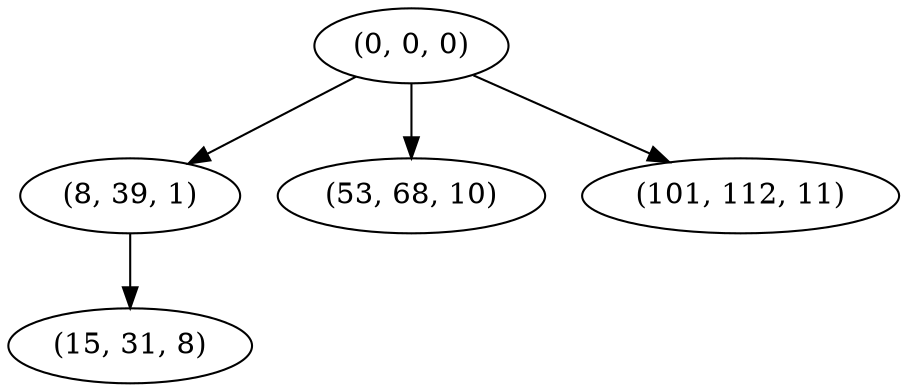 digraph tree {
    "(0, 0, 0)";
    "(8, 39, 1)";
    "(15, 31, 8)";
    "(53, 68, 10)";
    "(101, 112, 11)";
    "(0, 0, 0)" -> "(8, 39, 1)";
    "(0, 0, 0)" -> "(53, 68, 10)";
    "(0, 0, 0)" -> "(101, 112, 11)";
    "(8, 39, 1)" -> "(15, 31, 8)";
}
